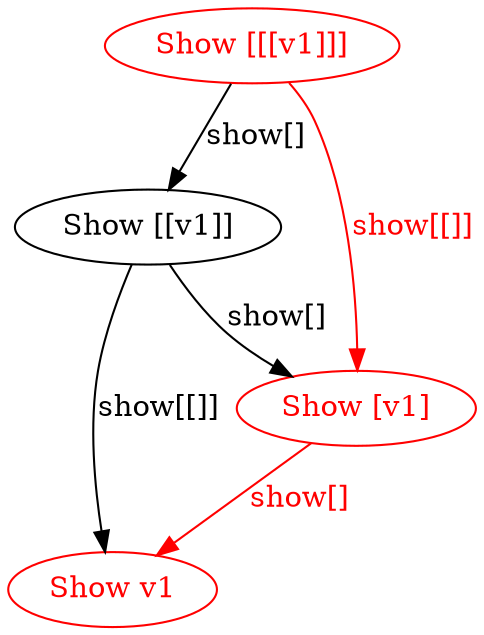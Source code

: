 digraph fgl {
        0 [label = "Show [[[v1]]]", color="red", fontcolor= "red"]
        1 [label = "Show [[v1]]"]
        2 [label = "Show [v1]", color="red", fontcolor= "red"]
        3 [label = "Show v1", color="red", fontcolor= "red"]

        0 -> 1 [label = "show[]"]
        0 -> 2 [label = "show[[]]", color="red", fontcolor= "red"]
        1 -> 2 [label = "show[]"]
        1 -> 3 [label = "show[[]]"]
        2 -> 3 [label = "show[]", color="red", fontcolor= "red"]
}
